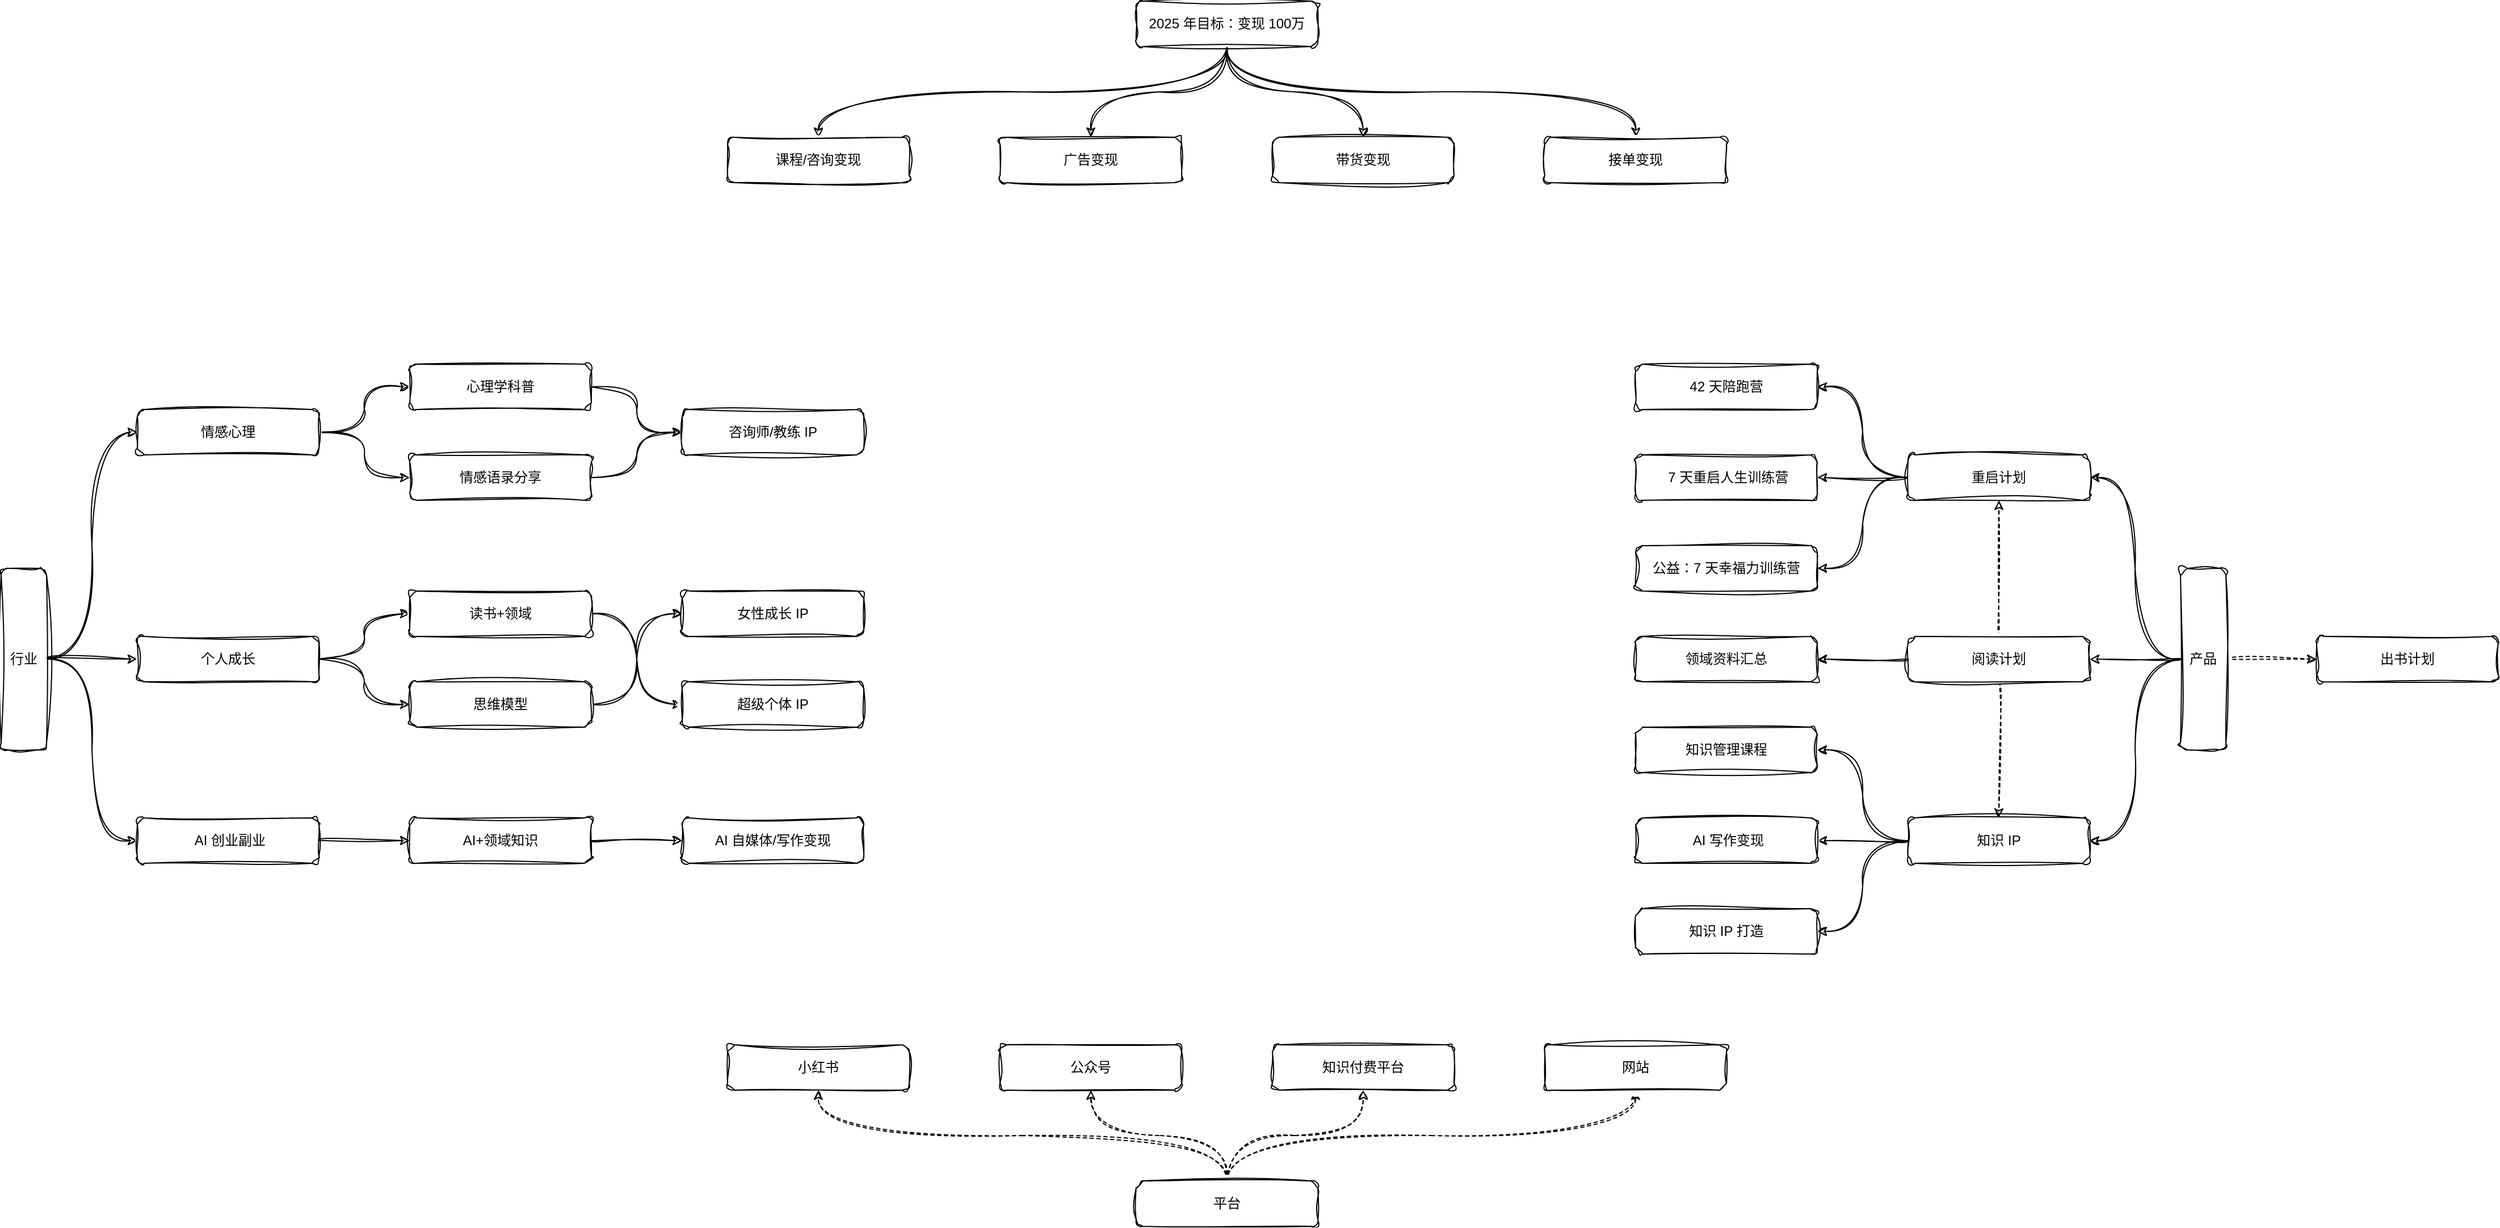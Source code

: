 <mxfile version="26.0.2">
  <diagram name="第 1 页" id="UwPCsk7tcZKnBwsrufCo">
    <mxGraphModel dx="2977" dy="692" grid="1" gridSize="10" guides="1" tooltips="1" connect="1" arrows="1" fold="1" page="1" pageScale="1" pageWidth="827" pageHeight="1169" math="0" shadow="0">
      <root>
        <mxCell id="0" />
        <mxCell id="1" parent="0" />
        <mxCell id="H55pQzMAIsQwWW3oVqWX-6" style="edgeStyle=orthogonalEdgeStyle;rounded=0;hachureGap=4;orthogonalLoop=1;jettySize=auto;html=1;fontFamily=Architects Daughter;fontSource=https%3A%2F%2Ffonts.googleapis.com%2Fcss%3Ffamily%3DArchitects%2BDaughter;curved=1;exitX=0.5;exitY=1;exitDx=0;exitDy=0;sketch=1;curveFitting=1;jiggle=2;" edge="1" parent="1" source="H55pQzMAIsQwWW3oVqWX-1" target="H55pQzMAIsQwWW3oVqWX-2">
          <mxGeometry relative="1" as="geometry" />
        </mxCell>
        <mxCell id="H55pQzMAIsQwWW3oVqWX-7" style="edgeStyle=orthogonalEdgeStyle;shape=connector;curved=1;rounded=0;sketch=1;hachureGap=4;jiggle=2;curveFitting=1;orthogonalLoop=1;jettySize=auto;html=1;entryX=0.5;entryY=0;entryDx=0;entryDy=0;strokeColor=default;align=center;verticalAlign=middle;fontFamily=Architects Daughter;fontSource=https%3A%2F%2Ffonts.googleapis.com%2Fcss%3Ffamily%3DArchitects%2BDaughter;fontSize=11;fontColor=default;labelBackgroundColor=default;endArrow=classic;" edge="1" parent="1" source="H55pQzMAIsQwWW3oVqWX-1" target="H55pQzMAIsQwWW3oVqWX-3">
          <mxGeometry relative="1" as="geometry" />
        </mxCell>
        <mxCell id="H55pQzMAIsQwWW3oVqWX-8" style="edgeStyle=orthogonalEdgeStyle;shape=connector;curved=1;rounded=0;sketch=1;hachureGap=4;jiggle=2;curveFitting=1;orthogonalLoop=1;jettySize=auto;html=1;strokeColor=default;align=center;verticalAlign=middle;fontFamily=Architects Daughter;fontSource=https%3A%2F%2Ffonts.googleapis.com%2Fcss%3Ffamily%3DArchitects%2BDaughter;fontSize=11;fontColor=default;labelBackgroundColor=default;endArrow=classic;" edge="1" parent="1" source="H55pQzMAIsQwWW3oVqWX-1" target="H55pQzMAIsQwWW3oVqWX-4">
          <mxGeometry relative="1" as="geometry" />
        </mxCell>
        <mxCell id="H55pQzMAIsQwWW3oVqWX-9" style="edgeStyle=orthogonalEdgeStyle;shape=connector;curved=1;rounded=0;sketch=1;hachureGap=4;jiggle=2;curveFitting=1;orthogonalLoop=1;jettySize=auto;html=1;strokeColor=default;align=center;verticalAlign=middle;fontFamily=Architects Daughter;fontSource=https%3A%2F%2Ffonts.googleapis.com%2Fcss%3Ffamily%3DArchitects%2BDaughter;fontSize=11;fontColor=default;labelBackgroundColor=default;endArrow=classic;exitX=0.5;exitY=1;exitDx=0;exitDy=0;" edge="1" parent="1" source="H55pQzMAIsQwWW3oVqWX-1" target="H55pQzMAIsQwWW3oVqWX-5">
          <mxGeometry relative="1" as="geometry" />
        </mxCell>
        <mxCell id="H55pQzMAIsQwWW3oVqWX-1" value="2025 年目标：变现 100万" style="rounded=1;whiteSpace=wrap;html=1;sketch=1;curveFitting=1;jiggle=2;" vertex="1" parent="1">
          <mxGeometry x="-480" y="40" width="160" height="40" as="geometry" />
        </mxCell>
        <mxCell id="H55pQzMAIsQwWW3oVqWX-2" value="课程/咨询变现" style="rounded=1;whiteSpace=wrap;html=1;sketch=1;curveFitting=1;jiggle=2;" vertex="1" parent="1">
          <mxGeometry x="-840" y="160" width="160" height="40" as="geometry" />
        </mxCell>
        <mxCell id="H55pQzMAIsQwWW3oVqWX-3" value="广告变现" style="rounded=1;whiteSpace=wrap;html=1;sketch=1;curveFitting=1;jiggle=2;" vertex="1" parent="1">
          <mxGeometry x="-600" y="160" width="160" height="40" as="geometry" />
        </mxCell>
        <mxCell id="H55pQzMAIsQwWW3oVqWX-4" value="带货变现" style="rounded=1;whiteSpace=wrap;html=1;sketch=1;curveFitting=1;jiggle=2;" vertex="1" parent="1">
          <mxGeometry x="-360" y="160" width="160" height="40" as="geometry" />
        </mxCell>
        <mxCell id="H55pQzMAIsQwWW3oVqWX-5" value="接单变现" style="rounded=1;whiteSpace=wrap;html=1;sketch=1;curveFitting=1;jiggle=2;" vertex="1" parent="1">
          <mxGeometry x="-120" y="160" width="160" height="40" as="geometry" />
        </mxCell>
        <mxCell id="H55pQzMAIsQwWW3oVqWX-14" style="edgeStyle=orthogonalEdgeStyle;shape=connector;curved=1;rounded=0;sketch=1;hachureGap=4;jiggle=2;curveFitting=1;orthogonalLoop=1;jettySize=auto;html=1;entryX=0;entryY=0.5;entryDx=0;entryDy=0;strokeColor=default;align=center;verticalAlign=middle;fontFamily=Architects Daughter;fontSource=https%3A%2F%2Ffonts.googleapis.com%2Fcss%3Ffamily%3DArchitects%2BDaughter;fontSize=11;fontColor=default;labelBackgroundColor=default;endArrow=classic;" edge="1" parent="1" source="H55pQzMAIsQwWW3oVqWX-10" target="H55pQzMAIsQwWW3oVqWX-11">
          <mxGeometry relative="1" as="geometry" />
        </mxCell>
        <mxCell id="H55pQzMAIsQwWW3oVqWX-15" style="edgeStyle=orthogonalEdgeStyle;shape=connector;curved=1;rounded=0;sketch=1;hachureGap=4;jiggle=2;curveFitting=1;orthogonalLoop=1;jettySize=auto;html=1;strokeColor=default;align=center;verticalAlign=middle;fontFamily=Architects Daughter;fontSource=https%3A%2F%2Ffonts.googleapis.com%2Fcss%3Ffamily%3DArchitects%2BDaughter;fontSize=11;fontColor=default;labelBackgroundColor=default;endArrow=classic;" edge="1" parent="1" source="H55pQzMAIsQwWW3oVqWX-10" target="H55pQzMAIsQwWW3oVqWX-12">
          <mxGeometry relative="1" as="geometry" />
        </mxCell>
        <mxCell id="H55pQzMAIsQwWW3oVqWX-16" style="edgeStyle=orthogonalEdgeStyle;shape=connector;curved=1;rounded=0;sketch=1;hachureGap=4;jiggle=2;curveFitting=1;orthogonalLoop=1;jettySize=auto;html=1;entryX=0;entryY=0.5;entryDx=0;entryDy=0;strokeColor=default;align=center;verticalAlign=middle;fontFamily=Architects Daughter;fontSource=https%3A%2F%2Ffonts.googleapis.com%2Fcss%3Ffamily%3DArchitects%2BDaughter;fontSize=11;fontColor=default;labelBackgroundColor=default;endArrow=classic;" edge="1" parent="1" source="H55pQzMAIsQwWW3oVqWX-10" target="H55pQzMAIsQwWW3oVqWX-13">
          <mxGeometry relative="1" as="geometry" />
        </mxCell>
        <mxCell id="H55pQzMAIsQwWW3oVqWX-10" value="行业" style="rounded=1;whiteSpace=wrap;html=1;sketch=1;curveFitting=1;jiggle=2;" vertex="1" parent="1">
          <mxGeometry x="-1480" y="540" width="40" height="160" as="geometry" />
        </mxCell>
        <mxCell id="H55pQzMAIsQwWW3oVqWX-22" style="edgeStyle=orthogonalEdgeStyle;shape=connector;curved=1;rounded=0;sketch=1;hachureGap=4;jiggle=2;curveFitting=1;orthogonalLoop=1;jettySize=auto;html=1;strokeColor=default;align=center;verticalAlign=middle;fontFamily=Architects Daughter;fontSource=https%3A%2F%2Ffonts.googleapis.com%2Fcss%3Ffamily%3DArchitects%2BDaughter;fontSize=11;fontColor=default;labelBackgroundColor=default;endArrow=classic;" edge="1" parent="1" source="H55pQzMAIsQwWW3oVqWX-11" target="H55pQzMAIsQwWW3oVqWX-17">
          <mxGeometry relative="1" as="geometry" />
        </mxCell>
        <mxCell id="H55pQzMAIsQwWW3oVqWX-23" style="edgeStyle=orthogonalEdgeStyle;shape=connector;curved=1;rounded=0;sketch=1;hachureGap=4;jiggle=2;curveFitting=1;orthogonalLoop=1;jettySize=auto;html=1;entryX=0;entryY=0.5;entryDx=0;entryDy=0;strokeColor=default;align=center;verticalAlign=middle;fontFamily=Architects Daughter;fontSource=https%3A%2F%2Ffonts.googleapis.com%2Fcss%3Ffamily%3DArchitects%2BDaughter;fontSize=11;fontColor=default;labelBackgroundColor=default;endArrow=classic;" edge="1" parent="1" source="H55pQzMAIsQwWW3oVqWX-11" target="H55pQzMAIsQwWW3oVqWX-18">
          <mxGeometry relative="1" as="geometry" />
        </mxCell>
        <mxCell id="H55pQzMAIsQwWW3oVqWX-11" value="情感心理" style="rounded=1;whiteSpace=wrap;html=1;sketch=1;curveFitting=1;jiggle=2;" vertex="1" parent="1">
          <mxGeometry x="-1360" y="400" width="160" height="40" as="geometry" />
        </mxCell>
        <mxCell id="H55pQzMAIsQwWW3oVqWX-28" style="edgeStyle=orthogonalEdgeStyle;shape=connector;curved=1;rounded=0;sketch=1;hachureGap=4;jiggle=2;curveFitting=1;orthogonalLoop=1;jettySize=auto;html=1;strokeColor=default;align=center;verticalAlign=middle;fontFamily=Architects Daughter;fontSource=https%3A%2F%2Ffonts.googleapis.com%2Fcss%3Ffamily%3DArchitects%2BDaughter;fontSize=11;fontColor=default;labelBackgroundColor=default;endArrow=classic;" edge="1" parent="1" source="H55pQzMAIsQwWW3oVqWX-12" target="H55pQzMAIsQwWW3oVqWX-24">
          <mxGeometry relative="1" as="geometry" />
        </mxCell>
        <mxCell id="H55pQzMAIsQwWW3oVqWX-29" style="edgeStyle=orthogonalEdgeStyle;shape=connector;curved=1;rounded=0;sketch=1;hachureGap=4;jiggle=2;curveFitting=1;orthogonalLoop=1;jettySize=auto;html=1;entryX=0;entryY=0.5;entryDx=0;entryDy=0;strokeColor=default;align=center;verticalAlign=middle;fontFamily=Architects Daughter;fontSource=https%3A%2F%2Ffonts.googleapis.com%2Fcss%3Ffamily%3DArchitects%2BDaughter;fontSize=11;fontColor=default;labelBackgroundColor=default;endArrow=classic;" edge="1" parent="1" source="H55pQzMAIsQwWW3oVqWX-12" target="H55pQzMAIsQwWW3oVqWX-25">
          <mxGeometry relative="1" as="geometry" />
        </mxCell>
        <mxCell id="H55pQzMAIsQwWW3oVqWX-12" value="个人成长" style="rounded=1;whiteSpace=wrap;html=1;sketch=1;curveFitting=1;jiggle=2;" vertex="1" parent="1">
          <mxGeometry x="-1360" y="600" width="160" height="40" as="geometry" />
        </mxCell>
        <mxCell id="H55pQzMAIsQwWW3oVqWX-35" style="edgeStyle=orthogonalEdgeStyle;shape=connector;curved=1;rounded=0;sketch=1;hachureGap=4;jiggle=2;curveFitting=1;orthogonalLoop=1;jettySize=auto;html=1;strokeColor=default;align=center;verticalAlign=middle;fontFamily=Architects Daughter;fontSource=https%3A%2F%2Ffonts.googleapis.com%2Fcss%3Ffamily%3DArchitects%2BDaughter;fontSize=11;fontColor=default;labelBackgroundColor=default;endArrow=classic;" edge="1" parent="1" source="H55pQzMAIsQwWW3oVqWX-13" target="H55pQzMAIsQwWW3oVqWX-33">
          <mxGeometry relative="1" as="geometry" />
        </mxCell>
        <mxCell id="H55pQzMAIsQwWW3oVqWX-13" value="&amp;nbsp;AI 创业副业" style="rounded=1;whiteSpace=wrap;html=1;sketch=1;curveFitting=1;jiggle=2;" vertex="1" parent="1">
          <mxGeometry x="-1360" y="760" width="160" height="40" as="geometry" />
        </mxCell>
        <mxCell id="H55pQzMAIsQwWW3oVqWX-20" style="edgeStyle=orthogonalEdgeStyle;shape=connector;curved=1;rounded=0;sketch=1;hachureGap=4;jiggle=2;curveFitting=1;orthogonalLoop=1;jettySize=auto;html=1;entryX=0;entryY=0.5;entryDx=0;entryDy=0;strokeColor=default;align=center;verticalAlign=middle;fontFamily=Architects Daughter;fontSource=https%3A%2F%2Ffonts.googleapis.com%2Fcss%3Ffamily%3DArchitects%2BDaughter;fontSize=11;fontColor=default;labelBackgroundColor=default;endArrow=classic;" edge="1" parent="1" source="H55pQzMAIsQwWW3oVqWX-17" target="H55pQzMAIsQwWW3oVqWX-19">
          <mxGeometry relative="1" as="geometry" />
        </mxCell>
        <mxCell id="H55pQzMAIsQwWW3oVqWX-17" value="心理学科普" style="rounded=1;whiteSpace=wrap;html=1;sketch=1;curveFitting=1;jiggle=2;" vertex="1" parent="1">
          <mxGeometry x="-1120" y="360" width="160" height="40" as="geometry" />
        </mxCell>
        <mxCell id="H55pQzMAIsQwWW3oVqWX-21" style="edgeStyle=orthogonalEdgeStyle;shape=connector;curved=1;rounded=0;sketch=1;hachureGap=4;jiggle=2;curveFitting=1;orthogonalLoop=1;jettySize=auto;html=1;entryX=0;entryY=0.5;entryDx=0;entryDy=0;strokeColor=default;align=center;verticalAlign=middle;fontFamily=Architects Daughter;fontSource=https%3A%2F%2Ffonts.googleapis.com%2Fcss%3Ffamily%3DArchitects%2BDaughter;fontSize=11;fontColor=default;labelBackgroundColor=default;endArrow=classic;" edge="1" parent="1" source="H55pQzMAIsQwWW3oVqWX-18" target="H55pQzMAIsQwWW3oVqWX-19">
          <mxGeometry relative="1" as="geometry" />
        </mxCell>
        <mxCell id="H55pQzMAIsQwWW3oVqWX-18" value="情感语录分享" style="rounded=1;whiteSpace=wrap;html=1;sketch=1;curveFitting=1;jiggle=2;" vertex="1" parent="1">
          <mxGeometry x="-1120" y="440" width="160" height="40" as="geometry" />
        </mxCell>
        <mxCell id="H55pQzMAIsQwWW3oVqWX-19" value="咨询师/教练 IP" style="rounded=1;whiteSpace=wrap;html=1;sketch=1;curveFitting=1;jiggle=2;" vertex="1" parent="1">
          <mxGeometry x="-880" y="400" width="160" height="40" as="geometry" />
        </mxCell>
        <mxCell id="H55pQzMAIsQwWW3oVqWX-31" style="edgeStyle=orthogonalEdgeStyle;shape=connector;curved=1;rounded=0;sketch=1;hachureGap=4;jiggle=2;curveFitting=1;orthogonalLoop=1;jettySize=auto;html=1;entryX=0;entryY=0.5;entryDx=0;entryDy=0;strokeColor=default;align=center;verticalAlign=middle;fontFamily=Architects Daughter;fontSource=https%3A%2F%2Ffonts.googleapis.com%2Fcss%3Ffamily%3DArchitects%2BDaughter;fontSize=11;fontColor=default;labelBackgroundColor=default;endArrow=classic;" edge="1" parent="1" source="H55pQzMAIsQwWW3oVqWX-24" target="H55pQzMAIsQwWW3oVqWX-27">
          <mxGeometry relative="1" as="geometry" />
        </mxCell>
        <mxCell id="H55pQzMAIsQwWW3oVqWX-24" value="读书+领域" style="rounded=1;whiteSpace=wrap;html=1;sketch=1;curveFitting=1;jiggle=2;" vertex="1" parent="1">
          <mxGeometry x="-1120" y="560" width="160" height="40" as="geometry" />
        </mxCell>
        <mxCell id="H55pQzMAIsQwWW3oVqWX-32" style="edgeStyle=orthogonalEdgeStyle;shape=connector;curved=1;rounded=0;sketch=1;hachureGap=4;jiggle=2;curveFitting=1;orthogonalLoop=1;jettySize=auto;html=1;entryX=0;entryY=0.5;entryDx=0;entryDy=0;strokeColor=default;align=center;verticalAlign=middle;fontFamily=Architects Daughter;fontSource=https%3A%2F%2Ffonts.googleapis.com%2Fcss%3Ffamily%3DArchitects%2BDaughter;fontSize=11;fontColor=default;labelBackgroundColor=default;endArrow=classic;" edge="1" parent="1" source="H55pQzMAIsQwWW3oVqWX-25" target="H55pQzMAIsQwWW3oVqWX-26">
          <mxGeometry relative="1" as="geometry" />
        </mxCell>
        <mxCell id="H55pQzMAIsQwWW3oVqWX-25" value="思维模型" style="rounded=1;whiteSpace=wrap;html=1;sketch=1;curveFitting=1;jiggle=2;" vertex="1" parent="1">
          <mxGeometry x="-1120" y="640" width="160" height="40" as="geometry" />
        </mxCell>
        <mxCell id="H55pQzMAIsQwWW3oVqWX-26" value="女性成长 IP" style="rounded=1;whiteSpace=wrap;html=1;sketch=1;curveFitting=1;jiggle=2;" vertex="1" parent="1">
          <mxGeometry x="-880" y="560" width="160" height="40" as="geometry" />
        </mxCell>
        <mxCell id="H55pQzMAIsQwWW3oVqWX-27" value="超级个体 IP" style="rounded=1;whiteSpace=wrap;html=1;sketch=1;curveFitting=1;jiggle=2;" vertex="1" parent="1">
          <mxGeometry x="-880" y="640" width="160" height="40" as="geometry" />
        </mxCell>
        <mxCell id="H55pQzMAIsQwWW3oVqWX-37" style="edgeStyle=orthogonalEdgeStyle;shape=connector;curved=1;rounded=0;sketch=1;hachureGap=4;jiggle=2;curveFitting=1;orthogonalLoop=1;jettySize=auto;html=1;strokeColor=default;align=center;verticalAlign=middle;fontFamily=Architects Daughter;fontSource=https%3A%2F%2Ffonts.googleapis.com%2Fcss%3Ffamily%3DArchitects%2BDaughter;fontSize=11;fontColor=default;labelBackgroundColor=default;endArrow=classic;" edge="1" parent="1" source="H55pQzMAIsQwWW3oVqWX-33" target="H55pQzMAIsQwWW3oVqWX-36">
          <mxGeometry relative="1" as="geometry" />
        </mxCell>
        <mxCell id="H55pQzMAIsQwWW3oVqWX-33" value="AI+领域知识" style="rounded=1;whiteSpace=wrap;html=1;sketch=1;curveFitting=1;jiggle=2;" vertex="1" parent="1">
          <mxGeometry x="-1120" y="760" width="160" height="40" as="geometry" />
        </mxCell>
        <mxCell id="H55pQzMAIsQwWW3oVqWX-36" value="AI 自媒体/写作变现" style="rounded=1;whiteSpace=wrap;html=1;sketch=1;curveFitting=1;jiggle=2;" vertex="1" parent="1">
          <mxGeometry x="-880" y="760" width="160" height="40" as="geometry" />
        </mxCell>
        <mxCell id="H55pQzMAIsQwWW3oVqWX-42" style="edgeStyle=orthogonalEdgeStyle;shape=connector;curved=1;rounded=0;sketch=1;hachureGap=4;jiggle=2;curveFitting=1;orthogonalLoop=1;jettySize=auto;html=1;entryX=1;entryY=0.5;entryDx=0;entryDy=0;strokeColor=default;align=center;verticalAlign=middle;fontFamily=Architects Daughter;fontSource=https%3A%2F%2Ffonts.googleapis.com%2Fcss%3Ffamily%3DArchitects%2BDaughter;fontSize=11;fontColor=default;labelBackgroundColor=default;endArrow=classic;" edge="1" parent="1" source="H55pQzMAIsQwWW3oVqWX-38" target="H55pQzMAIsQwWW3oVqWX-39">
          <mxGeometry relative="1" as="geometry" />
        </mxCell>
        <mxCell id="H55pQzMAIsQwWW3oVqWX-43" style="edgeStyle=orthogonalEdgeStyle;shape=connector;curved=1;rounded=0;sketch=1;hachureGap=4;jiggle=2;curveFitting=1;orthogonalLoop=1;jettySize=auto;html=1;strokeColor=default;align=center;verticalAlign=middle;fontFamily=Architects Daughter;fontSource=https%3A%2F%2Ffonts.googleapis.com%2Fcss%3Ffamily%3DArchitects%2BDaughter;fontSize=11;fontColor=default;labelBackgroundColor=default;endArrow=classic;" edge="1" parent="1" source="H55pQzMAIsQwWW3oVqWX-38" target="H55pQzMAIsQwWW3oVqWX-40">
          <mxGeometry relative="1" as="geometry" />
        </mxCell>
        <mxCell id="H55pQzMAIsQwWW3oVqWX-44" style="edgeStyle=orthogonalEdgeStyle;shape=connector;curved=1;rounded=0;sketch=1;hachureGap=4;jiggle=2;curveFitting=1;orthogonalLoop=1;jettySize=auto;html=1;entryX=1;entryY=0.5;entryDx=0;entryDy=0;strokeColor=default;align=center;verticalAlign=middle;fontFamily=Architects Daughter;fontSource=https%3A%2F%2Ffonts.googleapis.com%2Fcss%3Ffamily%3DArchitects%2BDaughter;fontSize=11;fontColor=default;labelBackgroundColor=default;endArrow=classic;" edge="1" parent="1" source="H55pQzMAIsQwWW3oVqWX-38" target="H55pQzMAIsQwWW3oVqWX-41">
          <mxGeometry relative="1" as="geometry" />
        </mxCell>
        <mxCell id="H55pQzMAIsQwWW3oVqWX-85" style="edgeStyle=orthogonalEdgeStyle;shape=connector;curved=1;rounded=0;sketch=1;hachureGap=4;jiggle=2;curveFitting=1;orthogonalLoop=1;jettySize=auto;html=1;dashed=1;strokeColor=default;align=center;verticalAlign=middle;fontFamily=Architects Daughter;fontSource=https%3A%2F%2Ffonts.googleapis.com%2Fcss%3Ffamily%3DArchitects%2BDaughter;fontSize=11;fontColor=default;labelBackgroundColor=default;endArrow=classic;" edge="1" parent="1" source="H55pQzMAIsQwWW3oVqWX-38" target="H55pQzMAIsQwWW3oVqWX-84">
          <mxGeometry relative="1" as="geometry" />
        </mxCell>
        <mxCell id="H55pQzMAIsQwWW3oVqWX-38" value="产品" style="rounded=1;whiteSpace=wrap;html=1;sketch=1;curveFitting=1;jiggle=2;" vertex="1" parent="1">
          <mxGeometry x="440" y="540" width="40" height="160" as="geometry" />
        </mxCell>
        <mxCell id="H55pQzMAIsQwWW3oVqWX-48" style="edgeStyle=orthogonalEdgeStyle;shape=connector;curved=1;rounded=0;sketch=1;hachureGap=4;jiggle=2;curveFitting=1;orthogonalLoop=1;jettySize=auto;html=1;entryX=1;entryY=0.5;entryDx=0;entryDy=0;strokeColor=default;align=center;verticalAlign=middle;fontFamily=Architects Daughter;fontSource=https%3A%2F%2Ffonts.googleapis.com%2Fcss%3Ffamily%3DArchitects%2BDaughter;fontSize=11;fontColor=default;labelBackgroundColor=default;endArrow=classic;" edge="1" parent="1" source="H55pQzMAIsQwWW3oVqWX-39" target="H55pQzMAIsQwWW3oVqWX-45">
          <mxGeometry relative="1" as="geometry" />
        </mxCell>
        <mxCell id="H55pQzMAIsQwWW3oVqWX-49" style="edgeStyle=orthogonalEdgeStyle;shape=connector;curved=1;rounded=0;sketch=1;hachureGap=4;jiggle=2;curveFitting=1;orthogonalLoop=1;jettySize=auto;html=1;strokeColor=default;align=center;verticalAlign=middle;fontFamily=Architects Daughter;fontSource=https%3A%2F%2Ffonts.googleapis.com%2Fcss%3Ffamily%3DArchitects%2BDaughter;fontSize=11;fontColor=default;labelBackgroundColor=default;endArrow=classic;" edge="1" parent="1" source="H55pQzMAIsQwWW3oVqWX-39" target="H55pQzMAIsQwWW3oVqWX-47">
          <mxGeometry relative="1" as="geometry" />
        </mxCell>
        <mxCell id="H55pQzMAIsQwWW3oVqWX-50" style="edgeStyle=orthogonalEdgeStyle;shape=connector;curved=1;rounded=0;sketch=1;hachureGap=4;jiggle=2;curveFitting=1;orthogonalLoop=1;jettySize=auto;html=1;entryX=1;entryY=0.5;entryDx=0;entryDy=0;strokeColor=default;align=center;verticalAlign=middle;fontFamily=Architects Daughter;fontSource=https%3A%2F%2Ffonts.googleapis.com%2Fcss%3Ffamily%3DArchitects%2BDaughter;fontSize=11;fontColor=default;labelBackgroundColor=default;endArrow=classic;" edge="1" parent="1" source="H55pQzMAIsQwWW3oVqWX-39" target="H55pQzMAIsQwWW3oVqWX-46">
          <mxGeometry relative="1" as="geometry" />
        </mxCell>
        <mxCell id="H55pQzMAIsQwWW3oVqWX-39" value="重启计划" style="rounded=1;whiteSpace=wrap;html=1;sketch=1;curveFitting=1;jiggle=2;" vertex="1" parent="1">
          <mxGeometry x="200" y="440" width="160" height="40" as="geometry" />
        </mxCell>
        <mxCell id="H55pQzMAIsQwWW3oVqWX-52" style="edgeStyle=orthogonalEdgeStyle;shape=connector;curved=1;rounded=0;sketch=1;hachureGap=4;jiggle=2;curveFitting=1;orthogonalLoop=1;jettySize=auto;html=1;strokeColor=default;align=center;verticalAlign=middle;fontFamily=Architects Daughter;fontSource=https%3A%2F%2Ffonts.googleapis.com%2Fcss%3Ffamily%3DArchitects%2BDaughter;fontSize=11;fontColor=default;labelBackgroundColor=default;endArrow=classic;" edge="1" parent="1" source="H55pQzMAIsQwWW3oVqWX-40" target="H55pQzMAIsQwWW3oVqWX-51">
          <mxGeometry relative="1" as="geometry" />
        </mxCell>
        <mxCell id="H55pQzMAIsQwWW3oVqWX-68" style="edgeStyle=orthogonalEdgeStyle;shape=connector;curved=1;rounded=0;sketch=1;hachureGap=4;jiggle=2;curveFitting=1;orthogonalLoop=1;jettySize=auto;html=1;entryX=0.5;entryY=1;entryDx=0;entryDy=0;dashed=1;strokeColor=default;align=center;verticalAlign=middle;fontFamily=Architects Daughter;fontSource=https%3A%2F%2Ffonts.googleapis.com%2Fcss%3Ffamily%3DArchitects%2BDaughter;fontSize=11;fontColor=default;labelBackgroundColor=default;endArrow=classic;" edge="1" parent="1" source="H55pQzMAIsQwWW3oVqWX-40" target="H55pQzMAIsQwWW3oVqWX-39">
          <mxGeometry relative="1" as="geometry" />
        </mxCell>
        <mxCell id="H55pQzMAIsQwWW3oVqWX-69" style="edgeStyle=orthogonalEdgeStyle;shape=connector;curved=1;rounded=0;sketch=1;hachureGap=4;jiggle=2;curveFitting=1;orthogonalLoop=1;jettySize=auto;html=1;entryX=0.5;entryY=0;entryDx=0;entryDy=0;dashed=1;strokeColor=default;align=center;verticalAlign=middle;fontFamily=Architects Daughter;fontSource=https%3A%2F%2Ffonts.googleapis.com%2Fcss%3Ffamily%3DArchitects%2BDaughter;fontSize=11;fontColor=default;labelBackgroundColor=default;endArrow=classic;" edge="1" parent="1" source="H55pQzMAIsQwWW3oVqWX-40" target="H55pQzMAIsQwWW3oVqWX-41">
          <mxGeometry relative="1" as="geometry" />
        </mxCell>
        <mxCell id="H55pQzMAIsQwWW3oVqWX-40" value="阅读计划" style="rounded=1;whiteSpace=wrap;html=1;sketch=1;curveFitting=1;jiggle=2;" vertex="1" parent="1">
          <mxGeometry x="200" y="600" width="160" height="40" as="geometry" />
        </mxCell>
        <mxCell id="H55pQzMAIsQwWW3oVqWX-56" style="edgeStyle=orthogonalEdgeStyle;shape=connector;curved=1;rounded=0;sketch=1;hachureGap=4;jiggle=2;curveFitting=1;orthogonalLoop=1;jettySize=auto;html=1;entryX=1;entryY=0.5;entryDx=0;entryDy=0;strokeColor=default;align=center;verticalAlign=middle;fontFamily=Architects Daughter;fontSource=https%3A%2F%2Ffonts.googleapis.com%2Fcss%3Ffamily%3DArchitects%2BDaughter;fontSize=11;fontColor=default;labelBackgroundColor=default;endArrow=classic;" edge="1" parent="1" source="H55pQzMAIsQwWW3oVqWX-41" target="H55pQzMAIsQwWW3oVqWX-54">
          <mxGeometry relative="1" as="geometry" />
        </mxCell>
        <mxCell id="H55pQzMAIsQwWW3oVqWX-57" style="edgeStyle=orthogonalEdgeStyle;shape=connector;curved=1;rounded=0;sketch=1;hachureGap=4;jiggle=2;curveFitting=1;orthogonalLoop=1;jettySize=auto;html=1;strokeColor=default;align=center;verticalAlign=middle;fontFamily=Architects Daughter;fontSource=https%3A%2F%2Ffonts.googleapis.com%2Fcss%3Ffamily%3DArchitects%2BDaughter;fontSize=11;fontColor=default;labelBackgroundColor=default;endArrow=classic;" edge="1" parent="1" source="H55pQzMAIsQwWW3oVqWX-41" target="H55pQzMAIsQwWW3oVqWX-53">
          <mxGeometry relative="1" as="geometry" />
        </mxCell>
        <mxCell id="H55pQzMAIsQwWW3oVqWX-58" style="edgeStyle=orthogonalEdgeStyle;shape=connector;curved=1;rounded=0;sketch=1;hachureGap=4;jiggle=2;curveFitting=1;orthogonalLoop=1;jettySize=auto;html=1;entryX=1;entryY=0.5;entryDx=0;entryDy=0;strokeColor=default;align=center;verticalAlign=middle;fontFamily=Architects Daughter;fontSource=https%3A%2F%2Ffonts.googleapis.com%2Fcss%3Ffamily%3DArchitects%2BDaughter;fontSize=11;fontColor=default;labelBackgroundColor=default;endArrow=classic;" edge="1" parent="1" source="H55pQzMAIsQwWW3oVqWX-41" target="H55pQzMAIsQwWW3oVqWX-55">
          <mxGeometry relative="1" as="geometry" />
        </mxCell>
        <mxCell id="H55pQzMAIsQwWW3oVqWX-41" value="知识 IP" style="rounded=1;whiteSpace=wrap;html=1;sketch=1;curveFitting=1;jiggle=2;" vertex="1" parent="1">
          <mxGeometry x="200" y="760" width="160" height="40" as="geometry" />
        </mxCell>
        <mxCell id="H55pQzMAIsQwWW3oVqWX-45" value="42 天陪跑营" style="rounded=1;whiteSpace=wrap;html=1;sketch=1;curveFitting=1;jiggle=2;" vertex="1" parent="1">
          <mxGeometry x="-40" y="360" width="160" height="40" as="geometry" />
        </mxCell>
        <mxCell id="H55pQzMAIsQwWW3oVqWX-46" value="公益：7 天幸福力训练营" style="rounded=1;whiteSpace=wrap;html=1;sketch=1;curveFitting=1;jiggle=2;" vertex="1" parent="1">
          <mxGeometry x="-40" y="520" width="160" height="40" as="geometry" />
        </mxCell>
        <mxCell id="H55pQzMAIsQwWW3oVqWX-47" value="&amp;nbsp;7 天重启人生训练营" style="rounded=1;whiteSpace=wrap;html=1;sketch=1;curveFitting=1;jiggle=2;" vertex="1" parent="1">
          <mxGeometry x="-40" y="440" width="160" height="40" as="geometry" />
        </mxCell>
        <mxCell id="H55pQzMAIsQwWW3oVqWX-51" value="领域资料汇总" style="rounded=1;whiteSpace=wrap;html=1;sketch=1;curveFitting=1;jiggle=2;" vertex="1" parent="1">
          <mxGeometry x="-40" y="600" width="160" height="40" as="geometry" />
        </mxCell>
        <mxCell id="H55pQzMAIsQwWW3oVqWX-53" value="&amp;nbsp;AI 写作变现" style="rounded=1;whiteSpace=wrap;html=1;sketch=1;curveFitting=1;jiggle=2;" vertex="1" parent="1">
          <mxGeometry x="-40" y="760" width="160" height="40" as="geometry" />
        </mxCell>
        <mxCell id="H55pQzMAIsQwWW3oVqWX-54" value="知识管理课程" style="rounded=1;whiteSpace=wrap;html=1;sketch=1;curveFitting=1;jiggle=2;" vertex="1" parent="1">
          <mxGeometry x="-40" y="680" width="160" height="40" as="geometry" />
        </mxCell>
        <mxCell id="H55pQzMAIsQwWW3oVqWX-55" value="知识 IP 打造" style="rounded=1;whiteSpace=wrap;html=1;sketch=1;curveFitting=1;jiggle=2;" vertex="1" parent="1">
          <mxGeometry x="-40" y="840" width="160" height="40" as="geometry" />
        </mxCell>
        <mxCell id="H55pQzMAIsQwWW3oVqWX-80" style="edgeStyle=orthogonalEdgeStyle;shape=connector;curved=1;rounded=0;sketch=1;hachureGap=4;jiggle=2;curveFitting=1;orthogonalLoop=1;jettySize=auto;html=1;entryX=0.5;entryY=1;entryDx=0;entryDy=0;dashed=1;strokeColor=default;align=center;verticalAlign=middle;fontFamily=Architects Daughter;fontSource=https%3A%2F%2Ffonts.googleapis.com%2Fcss%3Ffamily%3DArchitects%2BDaughter;fontSize=11;fontColor=default;labelBackgroundColor=default;endArrow=classic;exitX=0.5;exitY=0;exitDx=0;exitDy=0;" edge="1" parent="1" source="H55pQzMAIsQwWW3oVqWX-74" target="H55pQzMAIsQwWW3oVqWX-75">
          <mxGeometry relative="1" as="geometry" />
        </mxCell>
        <mxCell id="H55pQzMAIsQwWW3oVqWX-81" style="edgeStyle=orthogonalEdgeStyle;shape=connector;curved=1;rounded=0;sketch=1;hachureGap=4;jiggle=2;curveFitting=1;orthogonalLoop=1;jettySize=auto;html=1;entryX=0.5;entryY=1;entryDx=0;entryDy=0;dashed=1;strokeColor=default;align=center;verticalAlign=middle;fontFamily=Architects Daughter;fontSource=https%3A%2F%2Ffonts.googleapis.com%2Fcss%3Ffamily%3DArchitects%2BDaughter;fontSize=11;fontColor=default;labelBackgroundColor=default;endArrow=classic;" edge="1" parent="1" source="H55pQzMAIsQwWW3oVqWX-74" target="H55pQzMAIsQwWW3oVqWX-76">
          <mxGeometry relative="1" as="geometry" />
        </mxCell>
        <mxCell id="H55pQzMAIsQwWW3oVqWX-82" style="edgeStyle=orthogonalEdgeStyle;shape=connector;curved=1;rounded=0;sketch=1;hachureGap=4;jiggle=2;curveFitting=1;orthogonalLoop=1;jettySize=auto;html=1;entryX=0.5;entryY=1;entryDx=0;entryDy=0;dashed=1;strokeColor=default;align=center;verticalAlign=middle;fontFamily=Architects Daughter;fontSource=https%3A%2F%2Ffonts.googleapis.com%2Fcss%3Ffamily%3DArchitects%2BDaughter;fontSize=11;fontColor=default;labelBackgroundColor=default;endArrow=classic;" edge="1" parent="1" source="H55pQzMAIsQwWW3oVqWX-74" target="H55pQzMAIsQwWW3oVqWX-77">
          <mxGeometry relative="1" as="geometry" />
        </mxCell>
        <mxCell id="H55pQzMAIsQwWW3oVqWX-83" style="edgeStyle=orthogonalEdgeStyle;shape=connector;curved=1;rounded=0;sketch=1;hachureGap=4;jiggle=2;curveFitting=1;orthogonalLoop=1;jettySize=auto;html=1;dashed=1;strokeColor=default;align=center;verticalAlign=middle;fontFamily=Architects Daughter;fontSource=https%3A%2F%2Ffonts.googleapis.com%2Fcss%3Ffamily%3DArchitects%2BDaughter;fontSize=11;fontColor=default;labelBackgroundColor=default;endArrow=classic;exitX=0.5;exitY=0;exitDx=0;exitDy=0;" edge="1" parent="1" source="H55pQzMAIsQwWW3oVqWX-74" target="H55pQzMAIsQwWW3oVqWX-78">
          <mxGeometry relative="1" as="geometry" />
        </mxCell>
        <mxCell id="H55pQzMAIsQwWW3oVqWX-74" value="平台" style="rounded=1;whiteSpace=wrap;html=1;sketch=1;curveFitting=1;jiggle=2;" vertex="1" parent="1">
          <mxGeometry x="-480" y="1080" width="160" height="40" as="geometry" />
        </mxCell>
        <mxCell id="H55pQzMAIsQwWW3oVqWX-75" value="小红书" style="rounded=1;whiteSpace=wrap;html=1;sketch=1;curveFitting=1;jiggle=2;" vertex="1" parent="1">
          <mxGeometry x="-840" y="960" width="160" height="40" as="geometry" />
        </mxCell>
        <mxCell id="H55pQzMAIsQwWW3oVqWX-76" value="公众号" style="rounded=1;whiteSpace=wrap;html=1;sketch=1;curveFitting=1;jiggle=2;" vertex="1" parent="1">
          <mxGeometry x="-600" y="960" width="160" height="40" as="geometry" />
        </mxCell>
        <mxCell id="H55pQzMAIsQwWW3oVqWX-77" value="知识付费平台" style="rounded=1;whiteSpace=wrap;html=1;sketch=1;curveFitting=1;jiggle=2;" vertex="1" parent="1">
          <mxGeometry x="-360" y="960" width="160" height="40" as="geometry" />
        </mxCell>
        <mxCell id="H55pQzMAIsQwWW3oVqWX-78" value="网站" style="rounded=1;whiteSpace=wrap;html=1;sketch=1;curveFitting=1;jiggle=2;" vertex="1" parent="1">
          <mxGeometry x="-120" y="960" width="160" height="40" as="geometry" />
        </mxCell>
        <mxCell id="H55pQzMAIsQwWW3oVqWX-84" value="出书计划" style="rounded=1;whiteSpace=wrap;html=1;sketch=1;curveFitting=1;jiggle=2;" vertex="1" parent="1">
          <mxGeometry x="560" y="600" width="160" height="40" as="geometry" />
        </mxCell>
      </root>
    </mxGraphModel>
  </diagram>
</mxfile>
